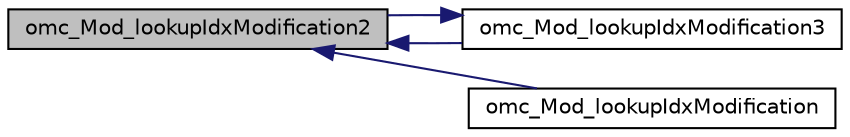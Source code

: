 digraph "omc_Mod_lookupIdxModification2"
{
  edge [fontname="Helvetica",fontsize="10",labelfontname="Helvetica",labelfontsize="10"];
  node [fontname="Helvetica",fontsize="10",shape=record];
  rankdir="LR";
  Node4459 [label="omc_Mod_lookupIdxModification2",height=0.2,width=0.4,color="black", fillcolor="grey75", style="filled", fontcolor="black"];
  Node4459 -> Node4460 [dir="back",color="midnightblue",fontsize="10",style="solid",fontname="Helvetica"];
  Node4460 [label="omc_Mod_lookupIdxModification3",height=0.2,width=0.4,color="black", fillcolor="white", style="filled",URL="$d1/dd5/_mod_8c.html#a01763a1cb07c611c8124c03ee21e49e7"];
  Node4460 -> Node4459 [dir="back",color="midnightblue",fontsize="10",style="solid",fontname="Helvetica"];
  Node4459 -> Node4461 [dir="back",color="midnightblue",fontsize="10",style="solid",fontname="Helvetica"];
  Node4461 [label="omc_Mod_lookupIdxModification",height=0.2,width=0.4,color="black", fillcolor="white", style="filled",URL="$d9/dd4/_mod_8h.html#a6aa2225f6cdbc9a2bc4474b1d23543aa"];
}
